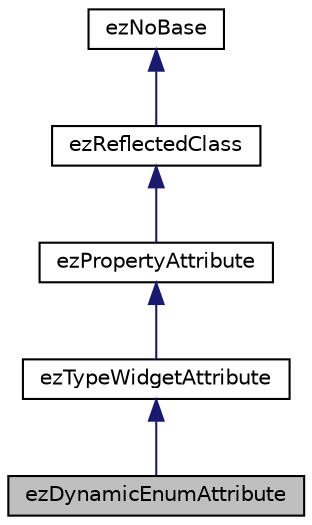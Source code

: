 digraph "ezDynamicEnumAttribute"
{
 // LATEX_PDF_SIZE
  edge [fontname="Helvetica",fontsize="10",labelfontname="Helvetica",labelfontsize="10"];
  node [fontname="Helvetica",fontsize="10",shape=record];
  Node1 [label="ezDynamicEnumAttribute",height=0.2,width=0.4,color="black", fillcolor="grey75", style="filled", fontcolor="black",tooltip="Can be used on integer properties to display them as enums. The valid enum values and their names may..."];
  Node2 -> Node1 [dir="back",color="midnightblue",fontsize="10",style="solid",fontname="Helvetica"];
  Node2 [label="ezTypeWidgetAttribute",height=0.2,width=0.4,color="black", fillcolor="white", style="filled",URL="$d2/df5/classez_type_widget_attribute.htm",tooltip="Derive from this class if you want to define an attribute that replaces the property type widget."];
  Node3 -> Node2 [dir="back",color="midnightblue",fontsize="10",style="solid",fontname="Helvetica"];
  Node3 [label="ezPropertyAttribute",height=0.2,width=0.4,color="black", fillcolor="white", style="filled",URL="$d7/d48/classez_property_attribute.htm",tooltip="Base class of all attributes can be used to decorate a RTTI property."];
  Node4 -> Node3 [dir="back",color="midnightblue",fontsize="10",style="solid",fontname="Helvetica"];
  Node4 [label="ezReflectedClass",height=0.2,width=0.4,color="black", fillcolor="white", style="filled",URL="$db/d45/classez_reflected_class.htm",tooltip="All classes that should be dynamically reflectable, need to be derived from this base class."];
  Node5 -> Node4 [dir="back",color="midnightblue",fontsize="10",style="solid",fontname="Helvetica"];
  Node5 [label="ezNoBase",height=0.2,width=0.4,color="black", fillcolor="white", style="filled",URL="$d4/d02/classez_no_base.htm",tooltip="Dummy type to pass to templates and macros that expect a base type for a class that has no base."];
}
